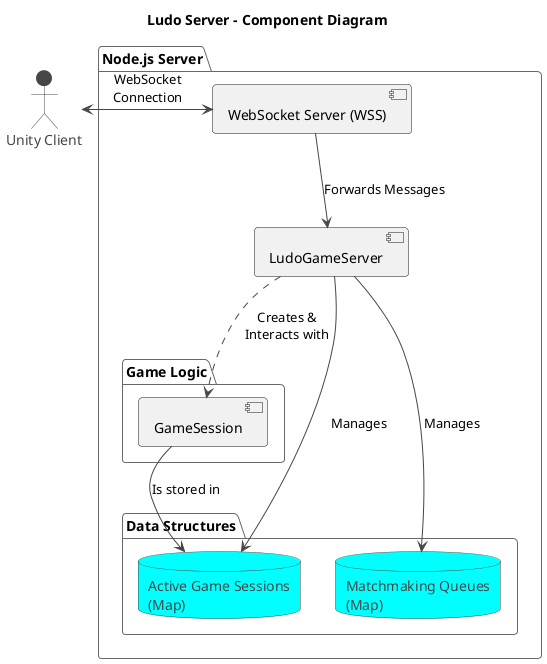 @startuml
!theme vibrant

title Ludo Server - Component Diagram

actor "Unity Client" as Client

package "Node.js Server" {
    [WebSocket Server (WSS)] as WSS
    [LudoGameServer] as GameServer

    package "Game Logic" {
        [GameSession]
    }

    package "Data Structures" {
        database "Matchmaking Queues\n(Map)" as Queues
        database "Active Game Sessions\n(Map)" as Sessions
    }
}

Client <-right-> WSS : "WebSocket\nConnection"
WSS -down-> GameServer : "Forwards Messages"
GameServer -down-> Sessions : "Manages"
GameServer -down-> Queues : "Manages"
GameServer ..> GameSession : "Creates &\nInteracts with"

GameSession --> Sessions : "Is stored in"

@enduml